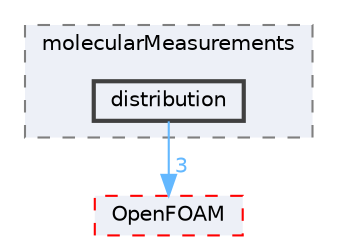 digraph "src/lagrangian/molecularDynamics/molecularMeasurements/distribution"
{
 // LATEX_PDF_SIZE
  bgcolor="transparent";
  edge [fontname=Helvetica,fontsize=10,labelfontname=Helvetica,labelfontsize=10];
  node [fontname=Helvetica,fontsize=10,shape=box,height=0.2,width=0.4];
  compound=true
  subgraph clusterdir_d688c861569b69efcb20a975bc1993fa {
    graph [ bgcolor="#edf0f7", pencolor="grey50", label="molecularMeasurements", fontname=Helvetica,fontsize=10 style="filled,dashed", URL="dir_d688c861569b69efcb20a975bc1993fa.html",tooltip=""]
  dir_00503ec31b27ae2884ec58c8064cc34b [label="distribution", fillcolor="#edf0f7", color="grey25", style="filled,bold", URL="dir_00503ec31b27ae2884ec58c8064cc34b.html",tooltip=""];
  }
  dir_c5473ff19b20e6ec4dfe5c310b3778a8 [label="OpenFOAM", fillcolor="#edf0f7", color="red", style="filled,dashed", URL="dir_c5473ff19b20e6ec4dfe5c310b3778a8.html",tooltip=""];
  dir_00503ec31b27ae2884ec58c8064cc34b->dir_c5473ff19b20e6ec4dfe5c310b3778a8 [headlabel="3", labeldistance=1.5 headhref="dir_000983_002695.html" href="dir_000983_002695.html" color="steelblue1" fontcolor="steelblue1"];
}
